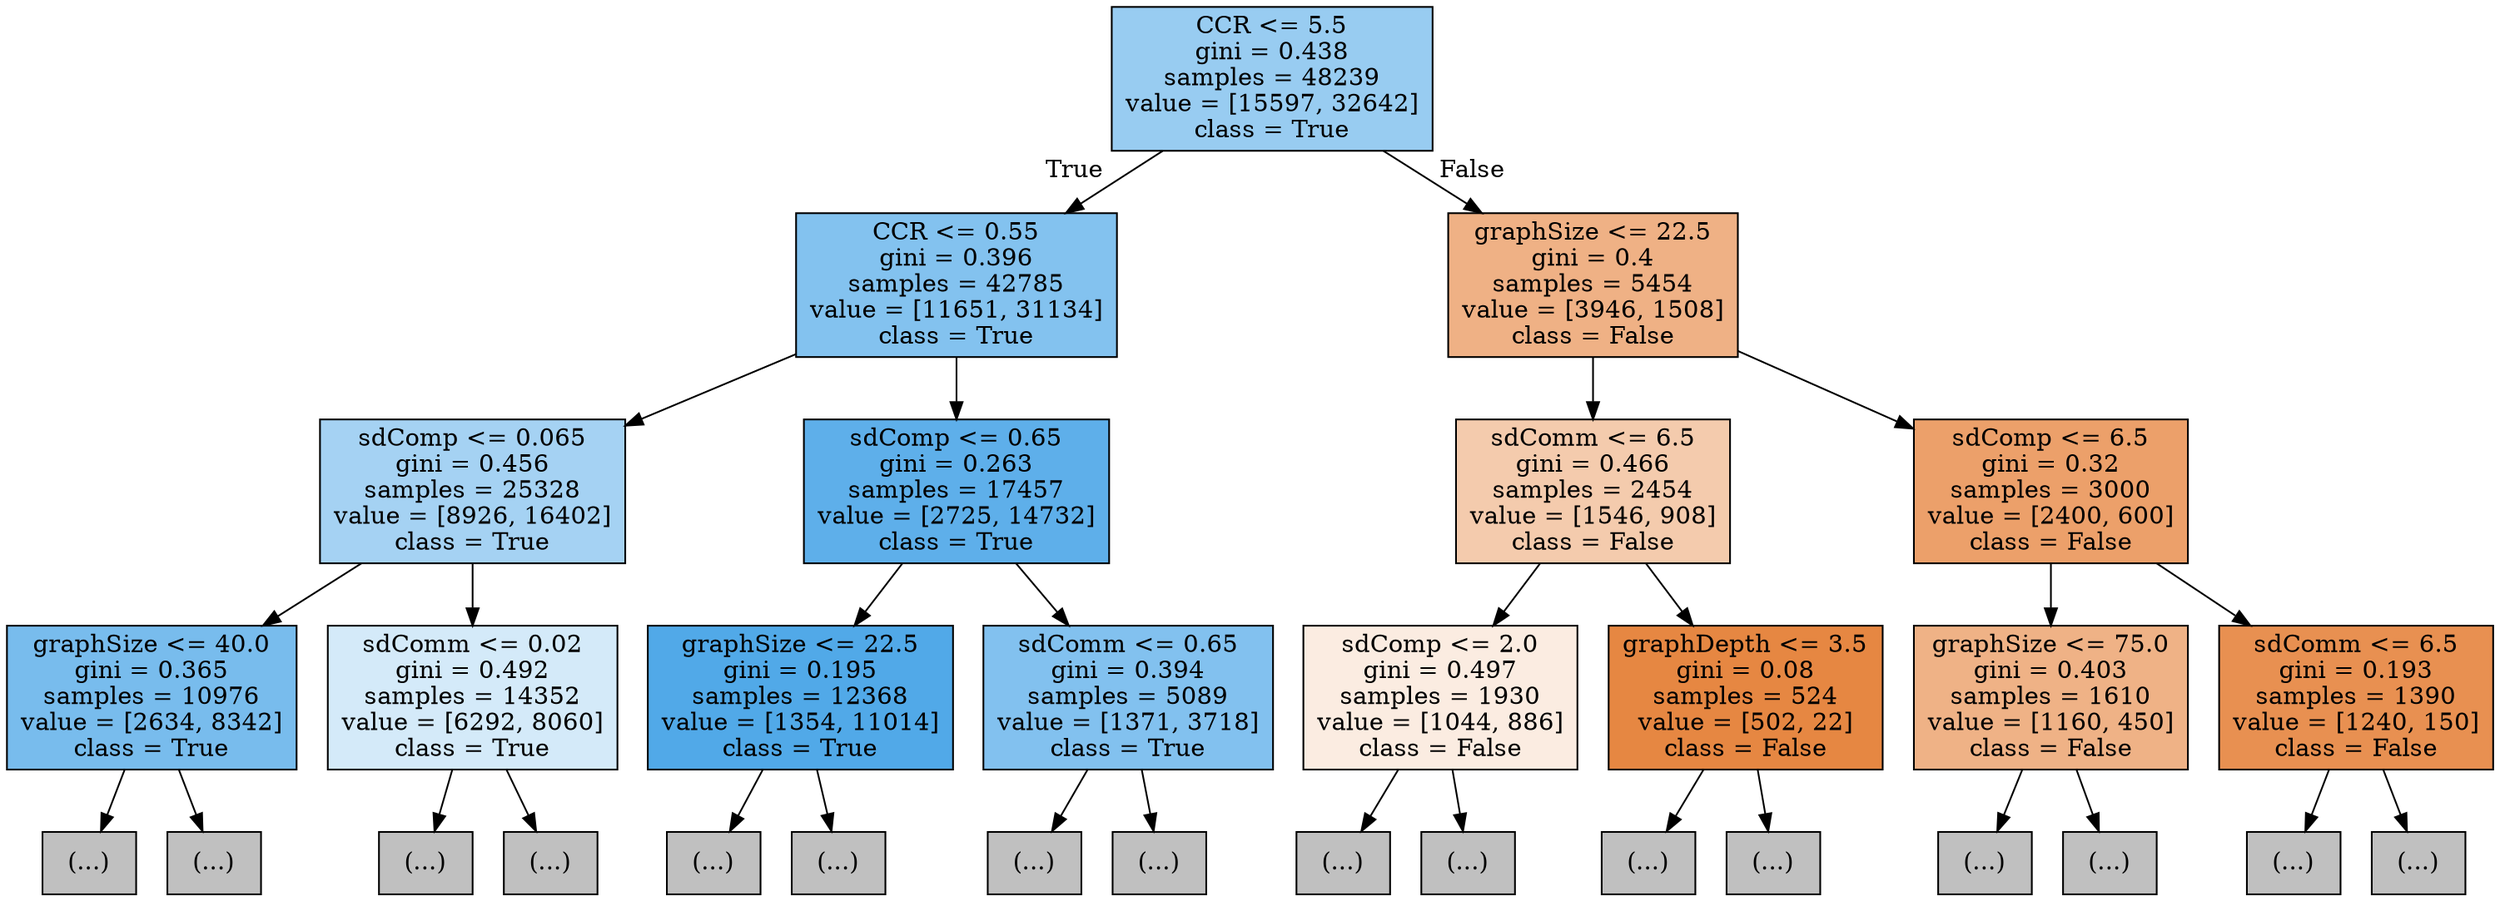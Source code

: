 digraph Tree {
node [shape=box, style="filled", color="black"] ;
0 [label="CCR <= 5.5\ngini = 0.438\nsamples = 48239\nvalue = [15597, 32642]\nclass = True", fillcolor="#98ccf1"] ;
1 [label="CCR <= 0.55\ngini = 0.396\nsamples = 42785\nvalue = [11651, 31134]\nclass = True", fillcolor="#83c2ef"] ;
0 -> 1 [labeldistance=2.5, labelangle=45, headlabel="True"] ;
2 [label="sdComp <= 0.065\ngini = 0.456\nsamples = 25328\nvalue = [8926, 16402]\nclass = True", fillcolor="#a5d2f3"] ;
1 -> 2 ;
3 [label="graphSize <= 40.0\ngini = 0.365\nsamples = 10976\nvalue = [2634, 8342]\nclass = True", fillcolor="#78bced"] ;
2 -> 3 ;
4 [label="(...)", fillcolor="#C0C0C0"] ;
3 -> 4 ;
97 [label="(...)", fillcolor="#C0C0C0"] ;
3 -> 97 ;
142 [label="sdComm <= 0.02\ngini = 0.492\nsamples = 14352\nvalue = [6292, 8060]\nclass = True", fillcolor="#d4eaf9"] ;
2 -> 142 ;
143 [label="(...)", fillcolor="#C0C0C0"] ;
142 -> 143 ;
172 [label="(...)", fillcolor="#C0C0C0"] ;
142 -> 172 ;
235 [label="sdComp <= 0.65\ngini = 0.263\nsamples = 17457\nvalue = [2725, 14732]\nclass = True", fillcolor="#5eafea"] ;
1 -> 235 ;
236 [label="graphSize <= 22.5\ngini = 0.195\nsamples = 12368\nvalue = [1354, 11014]\nclass = True", fillcolor="#51a9e8"] ;
235 -> 236 ;
237 [label="(...)", fillcolor="#C0C0C0"] ;
236 -> 237 ;
284 [label="(...)", fillcolor="#C0C0C0"] ;
236 -> 284 ;
349 [label="sdComm <= 0.65\ngini = 0.394\nsamples = 5089\nvalue = [1371, 3718]\nclass = True", fillcolor="#82c1ef"] ;
235 -> 349 ;
350 [label="(...)", fillcolor="#C0C0C0"] ;
349 -> 350 ;
407 [label="(...)", fillcolor="#C0C0C0"] ;
349 -> 407 ;
436 [label="graphSize <= 22.5\ngini = 0.4\nsamples = 5454\nvalue = [3946, 1508]\nclass = False", fillcolor="#efb185"] ;
0 -> 436 [labeldistance=2.5, labelangle=-45, headlabel="False"] ;
437 [label="sdComm <= 6.5\ngini = 0.466\nsamples = 2454\nvalue = [1546, 908]\nclass = False", fillcolor="#f4cbad"] ;
436 -> 437 ;
438 [label="sdComp <= 2.0\ngini = 0.497\nsamples = 1930\nvalue = [1044, 886]\nclass = False", fillcolor="#fbece1"] ;
437 -> 438 ;
439 [label="(...)", fillcolor="#C0C0C0"] ;
438 -> 439 ;
448 [label="(...)", fillcolor="#C0C0C0"] ;
438 -> 448 ;
471 [label="graphDepth <= 3.5\ngini = 0.08\nsamples = 524\nvalue = [502, 22]\nclass = False", fillcolor="#e68742"] ;
437 -> 471 ;
472 [label="(...)", fillcolor="#C0C0C0"] ;
471 -> 472 ;
477 [label="(...)", fillcolor="#C0C0C0"] ;
471 -> 477 ;
478 [label="sdComp <= 6.5\ngini = 0.32\nsamples = 3000\nvalue = [2400, 600]\nclass = False", fillcolor="#eca06a"] ;
436 -> 478 ;
479 [label="graphSize <= 75.0\ngini = 0.403\nsamples = 1610\nvalue = [1160, 450]\nclass = False", fillcolor="#efb286"] ;
478 -> 479 ;
480 [label="(...)", fillcolor="#C0C0C0"] ;
479 -> 480 ;
523 [label="(...)", fillcolor="#C0C0C0"] ;
479 -> 523 ;
530 [label="sdComm <= 6.5\ngini = 0.193\nsamples = 1390\nvalue = [1240, 150]\nclass = False", fillcolor="#e89051"] ;
478 -> 530 ;
531 [label="(...)", fillcolor="#C0C0C0"] ;
530 -> 531 ;
544 [label="(...)", fillcolor="#C0C0C0"] ;
530 -> 544 ;
}